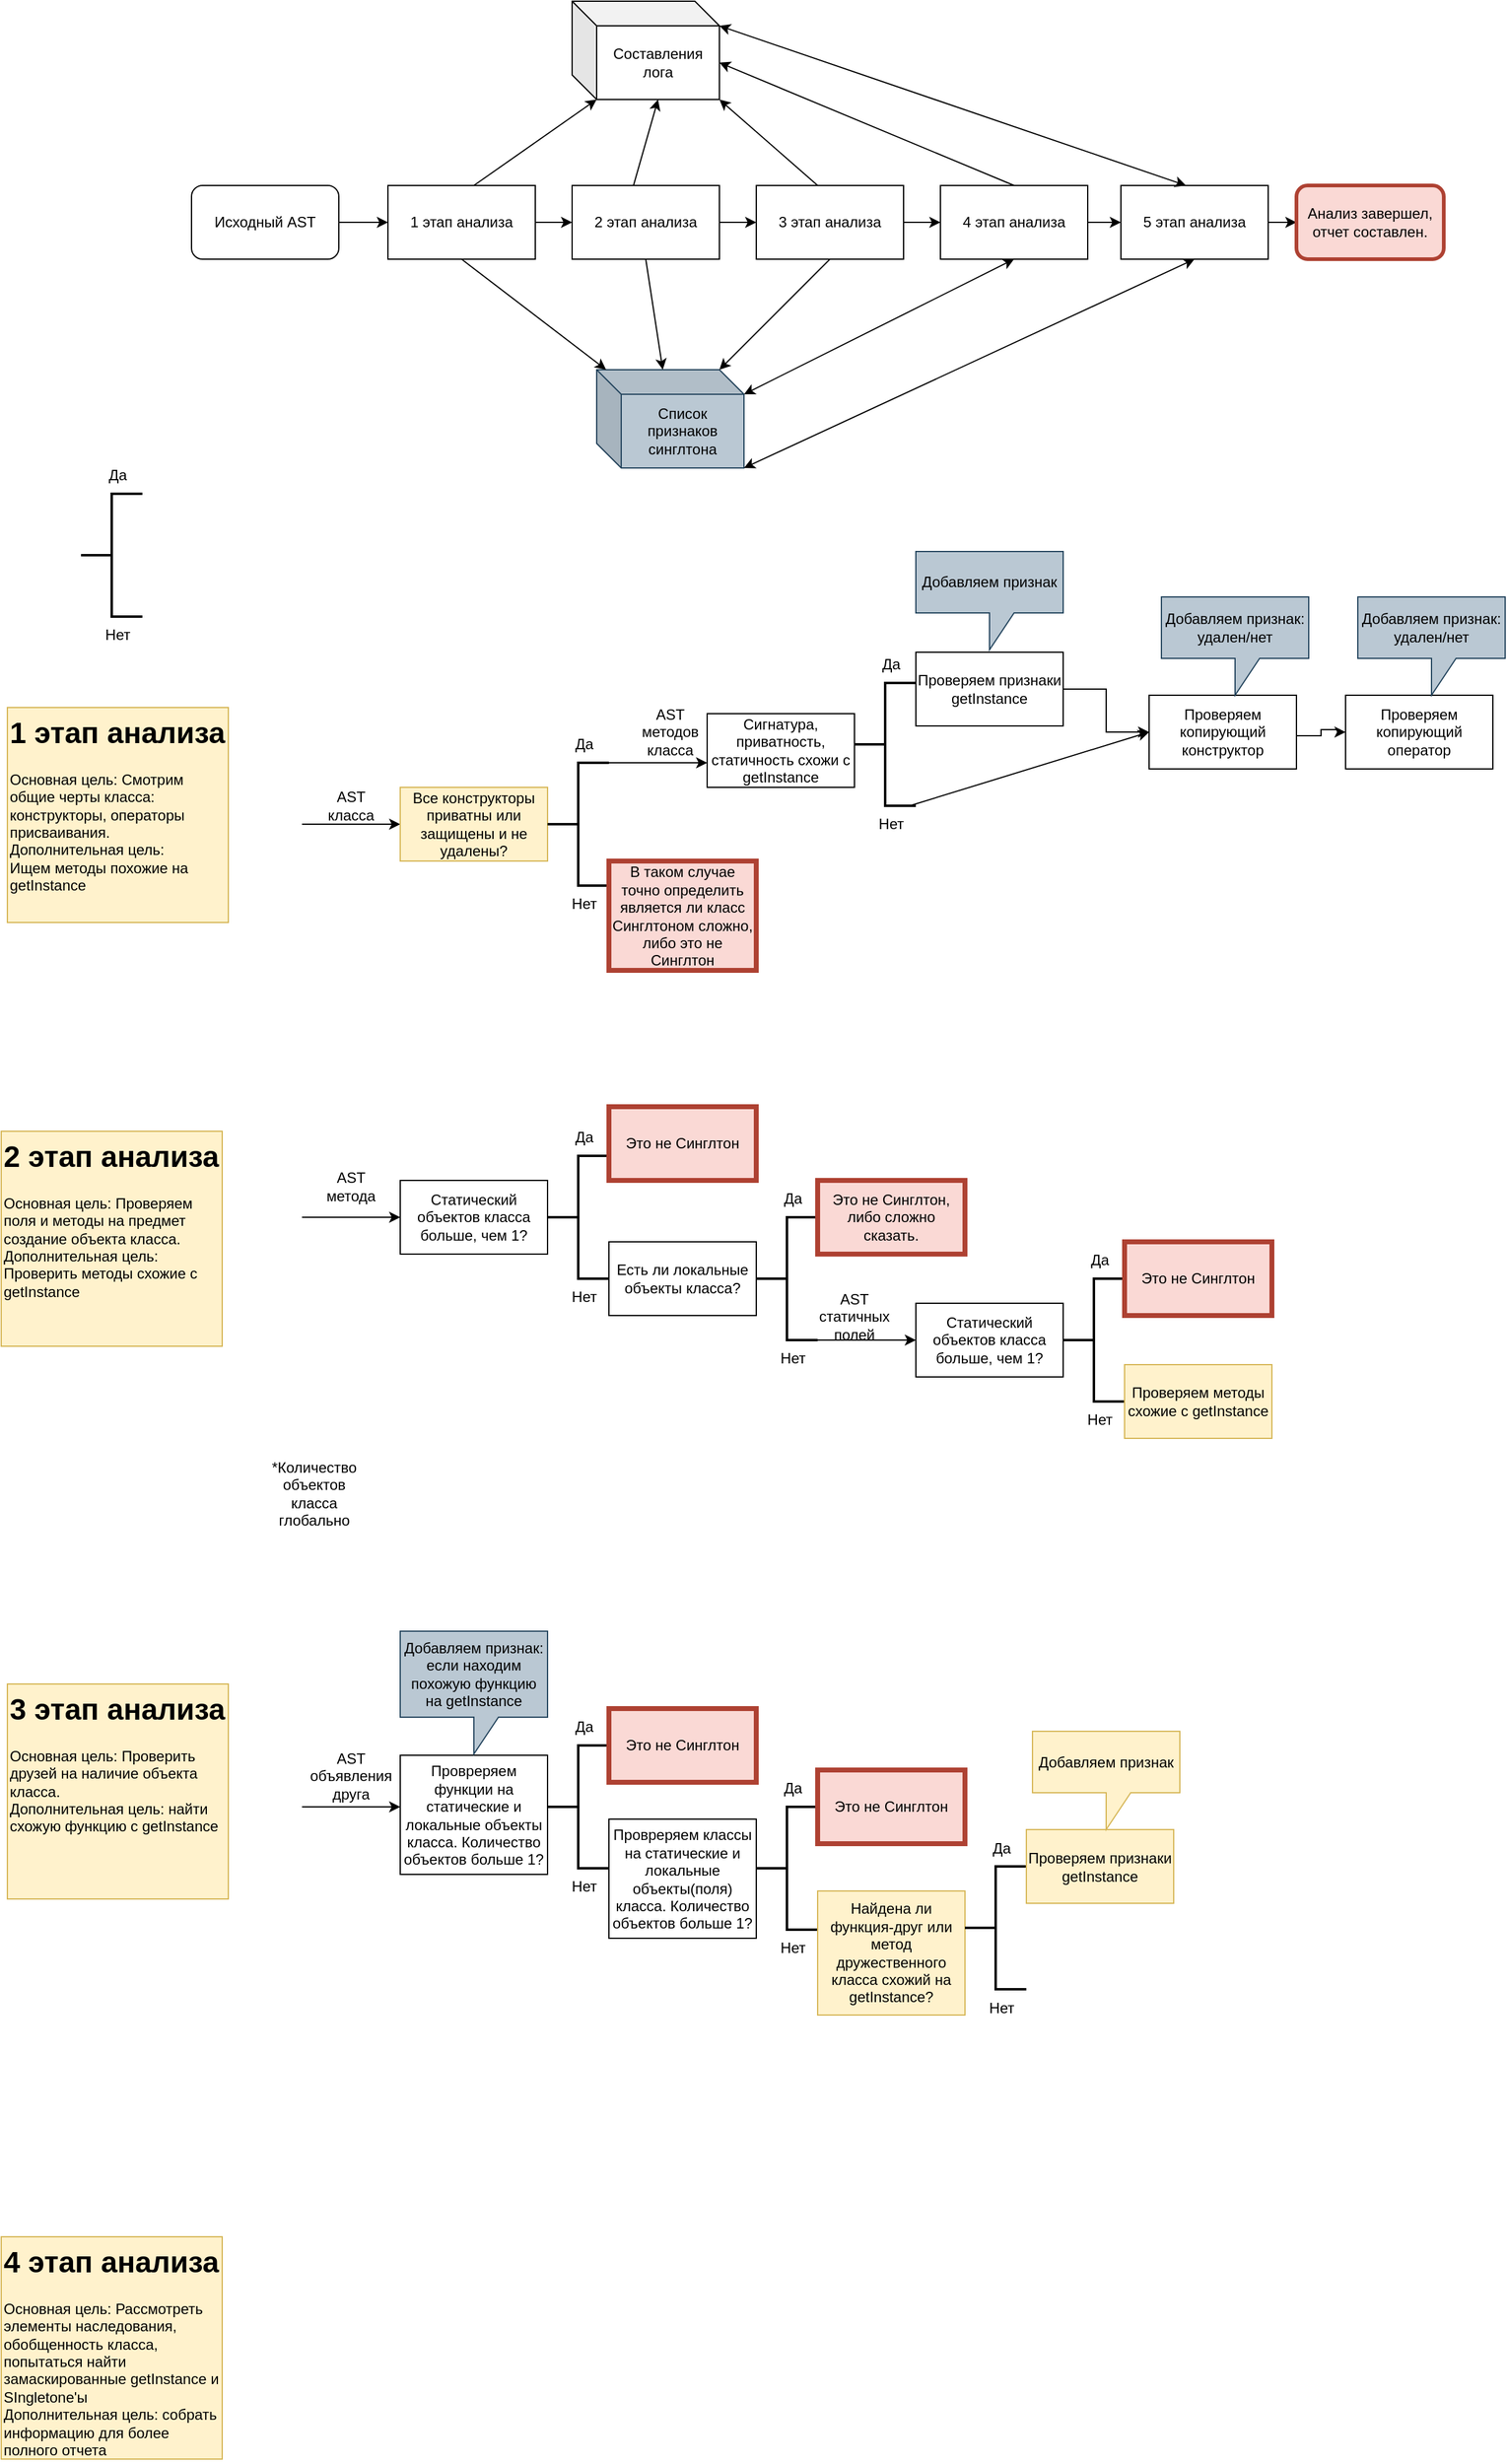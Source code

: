 <mxfile version="28.1.2">
  <diagram name="Страница — 1" id="4gzEwH-x4celyBJpQ0oq">
    <mxGraphModel dx="1826" dy="765" grid="1" gridSize="10" guides="1" tooltips="1" connect="1" arrows="1" fold="1" page="0" pageScale="1" pageWidth="827" pageHeight="1169" math="0" shadow="0">
      <root>
        <mxCell id="0" />
        <mxCell id="1" parent="0" />
        <mxCell id="fUvLrTciA-M0m8CRBqld-6" value="" style="edgeStyle=orthogonalEdgeStyle;rounded=0;orthogonalLoop=1;jettySize=auto;html=1;" parent="1" source="fUvLrTciA-M0m8CRBqld-1" target="fUvLrTciA-M0m8CRBqld-2" edge="1">
          <mxGeometry relative="1" as="geometry" />
        </mxCell>
        <mxCell id="fUvLrTciA-M0m8CRBqld-1" value="Исходный AST" style="rounded=1;whiteSpace=wrap;html=1;" parent="1" vertex="1">
          <mxGeometry x="70" y="160" width="120" height="60" as="geometry" />
        </mxCell>
        <mxCell id="fUvLrTciA-M0m8CRBqld-7" value="" style="edgeStyle=orthogonalEdgeStyle;rounded=0;orthogonalLoop=1;jettySize=auto;html=1;" parent="1" source="fUvLrTciA-M0m8CRBqld-2" target="fUvLrTciA-M0m8CRBqld-3" edge="1">
          <mxGeometry relative="1" as="geometry" />
        </mxCell>
        <mxCell id="fUvLrTciA-M0m8CRBqld-2" value="1 этап анализа" style="rounded=0;whiteSpace=wrap;html=1;" parent="1" vertex="1">
          <mxGeometry x="230" y="160" width="120" height="60" as="geometry" />
        </mxCell>
        <mxCell id="fUvLrTciA-M0m8CRBqld-8" value="" style="edgeStyle=orthogonalEdgeStyle;rounded=0;orthogonalLoop=1;jettySize=auto;html=1;" parent="1" source="fUvLrTciA-M0m8CRBqld-3" target="fUvLrTciA-M0m8CRBqld-4" edge="1">
          <mxGeometry relative="1" as="geometry" />
        </mxCell>
        <mxCell id="fUvLrTciA-M0m8CRBqld-3" value="&lt;div&gt;2 этап анализа&lt;/div&gt;" style="rounded=0;whiteSpace=wrap;html=1;" parent="1" vertex="1">
          <mxGeometry x="380" y="160" width="120" height="60" as="geometry" />
        </mxCell>
        <mxCell id="fUvLrTciA-M0m8CRBqld-9" value="" style="edgeStyle=orthogonalEdgeStyle;rounded=0;orthogonalLoop=1;jettySize=auto;html=1;" parent="1" source="fUvLrTciA-M0m8CRBqld-4" target="fUvLrTciA-M0m8CRBqld-5" edge="1">
          <mxGeometry relative="1" as="geometry" />
        </mxCell>
        <mxCell id="fUvLrTciA-M0m8CRBqld-4" value="&lt;div&gt;3 этап анализа&lt;/div&gt;" style="rounded=0;whiteSpace=wrap;html=1;" parent="1" vertex="1">
          <mxGeometry x="530" y="160" width="120" height="60" as="geometry" />
        </mxCell>
        <mxCell id="fUvLrTciA-M0m8CRBqld-21" value="" style="edgeStyle=orthogonalEdgeStyle;rounded=0;orthogonalLoop=1;jettySize=auto;html=1;" parent="1" source="fUvLrTciA-M0m8CRBqld-5" target="fUvLrTciA-M0m8CRBqld-20" edge="1">
          <mxGeometry relative="1" as="geometry" />
        </mxCell>
        <mxCell id="fUvLrTciA-M0m8CRBqld-5" value="4 этап анализа" style="rounded=0;whiteSpace=wrap;html=1;" parent="1" vertex="1">
          <mxGeometry x="680" y="160" width="120" height="60" as="geometry" />
        </mxCell>
        <mxCell id="fUvLrTciA-M0m8CRBqld-10" value="Список признаков синглтона" style="shape=cube;whiteSpace=wrap;html=1;boundedLbl=1;backgroundOutline=1;darkOpacity=0.05;darkOpacity2=0.1;fillColor=#bac8d3;strokeColor=#23445d;" parent="1" vertex="1">
          <mxGeometry x="400" y="310" width="120" height="80" as="geometry" />
        </mxCell>
        <mxCell id="fUvLrTciA-M0m8CRBqld-11" value="" style="endArrow=classic;html=1;rounded=0;exitX=0.5;exitY=1;exitDx=0;exitDy=0;" parent="1" source="fUvLrTciA-M0m8CRBqld-2" target="fUvLrTciA-M0m8CRBqld-10" edge="1">
          <mxGeometry width="50" height="50" relative="1" as="geometry">
            <mxPoint x="300" y="330" as="sourcePoint" />
            <mxPoint x="350" y="280" as="targetPoint" />
          </mxGeometry>
        </mxCell>
        <mxCell id="fUvLrTciA-M0m8CRBqld-12" value="" style="endArrow=classic;html=1;rounded=0;exitX=0.5;exitY=1;exitDx=0;exitDy=0;" parent="1" source="fUvLrTciA-M0m8CRBqld-3" target="fUvLrTciA-M0m8CRBqld-10" edge="1">
          <mxGeometry width="50" height="50" relative="1" as="geometry">
            <mxPoint x="520" y="290" as="sourcePoint" />
            <mxPoint x="570" y="240" as="targetPoint" />
          </mxGeometry>
        </mxCell>
        <mxCell id="fUvLrTciA-M0m8CRBqld-13" value="" style="endArrow=classic;html=1;rounded=0;exitX=0.5;exitY=1;exitDx=0;exitDy=0;entryX=0;entryY=0;entryDx=100;entryDy=0;entryPerimeter=0;" parent="1" source="fUvLrTciA-M0m8CRBqld-4" target="fUvLrTciA-M0m8CRBqld-10" edge="1">
          <mxGeometry width="50" height="50" relative="1" as="geometry">
            <mxPoint x="560" y="310" as="sourcePoint" />
            <mxPoint x="610" y="260" as="targetPoint" />
          </mxGeometry>
        </mxCell>
        <mxCell id="fUvLrTciA-M0m8CRBqld-14" value="" style="endArrow=classic;startArrow=classic;html=1;rounded=0;entryX=0.5;entryY=1;entryDx=0;entryDy=0;exitX=0;exitY=0;exitDx=120;exitDy=20;exitPerimeter=0;" parent="1" source="fUvLrTciA-M0m8CRBqld-10" target="fUvLrTciA-M0m8CRBqld-5" edge="1">
          <mxGeometry width="50" height="50" relative="1" as="geometry">
            <mxPoint x="600" y="360" as="sourcePoint" />
            <mxPoint x="650" y="310" as="targetPoint" />
          </mxGeometry>
        </mxCell>
        <mxCell id="fUvLrTciA-M0m8CRBqld-15" value="Составления лога" style="shape=cube;whiteSpace=wrap;html=1;boundedLbl=1;backgroundOutline=1;darkOpacity=0.05;darkOpacity2=0.1;" parent="1" vertex="1">
          <mxGeometry x="380" y="10" width="120" height="80" as="geometry" />
        </mxCell>
        <mxCell id="fUvLrTciA-M0m8CRBqld-16" value="" style="endArrow=classic;html=1;rounded=0;entryX=0;entryY=0;entryDx=20;entryDy=80;entryPerimeter=0;" parent="1" target="fUvLrTciA-M0m8CRBqld-15" edge="1">
          <mxGeometry width="50" height="50" relative="1" as="geometry">
            <mxPoint x="300" y="160" as="sourcePoint" />
            <mxPoint x="350" y="110" as="targetPoint" />
          </mxGeometry>
        </mxCell>
        <mxCell id="fUvLrTciA-M0m8CRBqld-17" value="" style="endArrow=classic;html=1;rounded=0;entryX=0;entryY=0;entryDx=70;entryDy=80;entryPerimeter=0;" parent="1" target="fUvLrTciA-M0m8CRBqld-15" edge="1">
          <mxGeometry width="50" height="50" relative="1" as="geometry">
            <mxPoint x="430" y="160" as="sourcePoint" />
            <mxPoint x="530" y="90" as="targetPoint" />
          </mxGeometry>
        </mxCell>
        <mxCell id="fUvLrTciA-M0m8CRBqld-18" value="" style="endArrow=classic;html=1;rounded=0;entryX=1;entryY=1;entryDx=0;entryDy=0;entryPerimeter=0;" parent="1" target="fUvLrTciA-M0m8CRBqld-15" edge="1">
          <mxGeometry width="50" height="50" relative="1" as="geometry">
            <mxPoint x="580" y="160" as="sourcePoint" />
            <mxPoint x="600" y="90" as="targetPoint" />
          </mxGeometry>
        </mxCell>
        <mxCell id="fUvLrTciA-M0m8CRBqld-19" value="" style="endArrow=classic;html=1;rounded=0;entryX=0;entryY=0;entryDx=120;entryDy=50;entryPerimeter=0;" parent="1" target="fUvLrTciA-M0m8CRBqld-15" edge="1">
          <mxGeometry width="50" height="50" relative="1" as="geometry">
            <mxPoint x="740" y="160" as="sourcePoint" />
            <mxPoint x="760" y="90" as="targetPoint" />
          </mxGeometry>
        </mxCell>
        <mxCell id="SbZpYfy8iU4GfchqcEHP-36" value="" style="edgeStyle=orthogonalEdgeStyle;rounded=0;orthogonalLoop=1;jettySize=auto;html=1;" parent="1" source="fUvLrTciA-M0m8CRBqld-20" target="SbZpYfy8iU4GfchqcEHP-35" edge="1">
          <mxGeometry relative="1" as="geometry" />
        </mxCell>
        <mxCell id="fUvLrTciA-M0m8CRBqld-20" value="5 этап анализа" style="rounded=0;whiteSpace=wrap;html=1;" parent="1" vertex="1">
          <mxGeometry x="827" y="160" width="120" height="60" as="geometry" />
        </mxCell>
        <mxCell id="fUvLrTciA-M0m8CRBqld-22" value="" style="endArrow=classic;startArrow=classic;html=1;rounded=0;entryX=0;entryY=0;entryDx=120;entryDy=20;entryPerimeter=0;" parent="1" target="fUvLrTciA-M0m8CRBqld-15" edge="1">
          <mxGeometry width="50" height="50" relative="1" as="geometry">
            <mxPoint x="880" y="160" as="sourcePoint" />
            <mxPoint x="930" y="110" as="targetPoint" />
          </mxGeometry>
        </mxCell>
        <mxCell id="fUvLrTciA-M0m8CRBqld-23" value="" style="endArrow=classic;startArrow=classic;html=1;rounded=0;exitX=1;exitY=1;exitDx=0;exitDy=0;exitPerimeter=0;entryX=0.5;entryY=1;entryDx=0;entryDy=0;" parent="1" source="fUvLrTciA-M0m8CRBqld-10" target="fUvLrTciA-M0m8CRBqld-20" edge="1">
          <mxGeometry width="50" height="50" relative="1" as="geometry">
            <mxPoint x="630" y="380" as="sourcePoint" />
            <mxPoint x="680" y="330" as="targetPoint" />
          </mxGeometry>
        </mxCell>
        <mxCell id="fUvLrTciA-M0m8CRBqld-26" value="&lt;h1 style=&quot;margin-top: 0px;&quot;&gt;1 этап анализа&lt;/h1&gt;&lt;div&gt;Основная цель: Смотрим общие черты класса: конструкторы, операторы присваивания. &lt;br&gt;&lt;/div&gt;&lt;div&gt;Дополнительная цель:&lt;/div&gt;&lt;div&gt;Ищем методы похожие на getInstance&lt;/div&gt;" style="text;html=1;whiteSpace=wrap;overflow=hidden;rounded=0;fillColor=#fff2cc;strokeColor=#d6b656;" parent="1" vertex="1">
          <mxGeometry x="-80" y="585" width="180" height="175" as="geometry" />
        </mxCell>
        <mxCell id="fUvLrTciA-M0m8CRBqld-27" value="" style="endArrow=classic;html=1;rounded=0;" parent="1" edge="1">
          <mxGeometry width="50" height="50" relative="1" as="geometry">
            <mxPoint x="160" y="680" as="sourcePoint" />
            <mxPoint x="240" y="680" as="targetPoint" />
          </mxGeometry>
        </mxCell>
        <mxCell id="fUvLrTciA-M0m8CRBqld-28" value="AST класса" style="text;html=1;align=center;verticalAlign=middle;whiteSpace=wrap;rounded=0;" parent="1" vertex="1">
          <mxGeometry x="170" y="650" width="60" height="30" as="geometry" />
        </mxCell>
        <mxCell id="fUvLrTciA-M0m8CRBqld-29" value="" style="strokeWidth=2;html=1;shape=mxgraph.flowchart.annotation_2;align=left;labelPosition=right;pointerEvents=1;" parent="1" vertex="1">
          <mxGeometry x="-20" y="411" width="50" height="100" as="geometry" />
        </mxCell>
        <mxCell id="fUvLrTciA-M0m8CRBqld-30" value="Все конструкторы приватны или защищены и не удалены?" style="rounded=0;whiteSpace=wrap;html=1;fillColor=#fff2cc;strokeColor=#d6b656;" parent="1" vertex="1">
          <mxGeometry x="240" y="650" width="120" height="60" as="geometry" />
        </mxCell>
        <mxCell id="fUvLrTciA-M0m8CRBqld-31" value="Да" style="text;html=1;align=center;verticalAlign=middle;whiteSpace=wrap;rounded=0;" parent="1" vertex="1">
          <mxGeometry x="-20" y="381" width="60" height="30" as="geometry" />
        </mxCell>
        <mxCell id="fUvLrTciA-M0m8CRBqld-32" value="Нет" style="text;html=1;align=center;verticalAlign=middle;whiteSpace=wrap;rounded=0;" parent="1" vertex="1">
          <mxGeometry x="-20" y="511" width="60" height="30" as="geometry" />
        </mxCell>
        <mxCell id="fUvLrTciA-M0m8CRBqld-37" value="" style="strokeWidth=2;html=1;shape=mxgraph.flowchart.annotation_2;align=left;labelPosition=right;pointerEvents=1;" parent="1" vertex="1">
          <mxGeometry x="360" y="630" width="50" height="100" as="geometry" />
        </mxCell>
        <mxCell id="fUvLrTciA-M0m8CRBqld-38" value="Да" style="text;html=1;align=center;verticalAlign=middle;whiteSpace=wrap;rounded=0;" parent="1" vertex="1">
          <mxGeometry x="360" y="600" width="60" height="30" as="geometry" />
        </mxCell>
        <mxCell id="fUvLrTciA-M0m8CRBqld-39" value="Нет" style="text;html=1;align=center;verticalAlign=middle;whiteSpace=wrap;rounded=0;" parent="1" vertex="1">
          <mxGeometry x="360" y="730" width="60" height="30" as="geometry" />
        </mxCell>
        <mxCell id="fUvLrTciA-M0m8CRBqld-40" value="&lt;div&gt;В таком случае точно определить является ли класс Синглтоном сложно, либо это не Синглтон&lt;/div&gt;" style="rounded=0;whiteSpace=wrap;html=1;strokeWidth=4;fillColor=#fad9d5;strokeColor=#ae4132;" parent="1" vertex="1">
          <mxGeometry x="410" y="710" width="120" height="89" as="geometry" />
        </mxCell>
        <mxCell id="fUvLrTciA-M0m8CRBqld-42" value="" style="endArrow=classic;html=1;rounded=0;" parent="1" edge="1">
          <mxGeometry width="50" height="50" relative="1" as="geometry">
            <mxPoint x="400" y="630" as="sourcePoint" />
            <mxPoint x="490" y="630" as="targetPoint" />
          </mxGeometry>
        </mxCell>
        <mxCell id="fUvLrTciA-M0m8CRBqld-43" value="AST методов класса" style="text;html=1;align=center;verticalAlign=middle;whiteSpace=wrap;rounded=0;" parent="1" vertex="1">
          <mxGeometry x="430" y="590" width="60" height="30" as="geometry" />
        </mxCell>
        <mxCell id="fUvLrTciA-M0m8CRBqld-44" value="Сигнатура, приватность, статичность схожи с getInstance" style="rounded=0;whiteSpace=wrap;html=1;" parent="1" vertex="1">
          <mxGeometry x="490" y="590" width="120" height="60" as="geometry" />
        </mxCell>
        <mxCell id="fUvLrTciA-M0m8CRBqld-45" value="" style="strokeWidth=2;html=1;shape=mxgraph.flowchart.annotation_2;align=left;labelPosition=right;pointerEvents=1;" parent="1" vertex="1">
          <mxGeometry x="610" y="565" width="50" height="100" as="geometry" />
        </mxCell>
        <mxCell id="fUvLrTciA-M0m8CRBqld-46" value="Да" style="text;html=1;align=center;verticalAlign=middle;whiteSpace=wrap;rounded=0;" parent="1" vertex="1">
          <mxGeometry x="610" y="535" width="60" height="30" as="geometry" />
        </mxCell>
        <mxCell id="fUvLrTciA-M0m8CRBqld-47" value="Нет" style="text;html=1;align=center;verticalAlign=middle;whiteSpace=wrap;rounded=0;" parent="1" vertex="1">
          <mxGeometry x="610" y="665" width="60" height="30" as="geometry" />
        </mxCell>
        <mxCell id="SbZpYfy8iU4GfchqcEHP-4" value="" style="edgeStyle=orthogonalEdgeStyle;rounded=0;orthogonalLoop=1;jettySize=auto;html=1;" parent="1" source="SbZpYfy8iU4GfchqcEHP-1" target="SbZpYfy8iU4GfchqcEHP-2" edge="1">
          <mxGeometry relative="1" as="geometry" />
        </mxCell>
        <mxCell id="SbZpYfy8iU4GfchqcEHP-1" value="Проверяем признаки getInstance" style="rounded=0;whiteSpace=wrap;html=1;" parent="1" vertex="1">
          <mxGeometry x="660" y="540" width="120" height="60" as="geometry" />
        </mxCell>
        <mxCell id="SbZpYfy8iU4GfchqcEHP-12" value="" style="edgeStyle=orthogonalEdgeStyle;rounded=0;orthogonalLoop=1;jettySize=auto;html=1;entryX=0;entryY=0.5;entryDx=0;entryDy=0;" parent="1" target="SbZpYfy8iU4GfchqcEHP-9" edge="1">
          <mxGeometry relative="1" as="geometry">
            <mxPoint x="965" y="608" as="sourcePoint" />
            <mxPoint x="1005" y="608" as="targetPoint" />
            <Array as="points">
              <mxPoint x="990" y="608" />
              <mxPoint x="990" y="603" />
              <mxPoint x="1005" y="603" />
              <mxPoint x="1005" y="605" />
            </Array>
          </mxGeometry>
        </mxCell>
        <mxCell id="SbZpYfy8iU4GfchqcEHP-2" value="Проверяем копирующий конструктор" style="rounded=0;whiteSpace=wrap;html=1;" parent="1" vertex="1">
          <mxGeometry x="850" y="575" width="120" height="60" as="geometry" />
        </mxCell>
        <mxCell id="SbZpYfy8iU4GfchqcEHP-3" value="Добавляем признак" style="shape=callout;whiteSpace=wrap;html=1;perimeter=calloutPerimeter;fillColor=#bac8d3;strokeColor=#23445d;" parent="1" vertex="1">
          <mxGeometry x="660" y="458" width="120" height="80" as="geometry" />
        </mxCell>
        <mxCell id="SbZpYfy8iU4GfchqcEHP-6" value="" style="endArrow=classic;html=1;rounded=0;exitX=0.75;exitY=0;exitDx=0;exitDy=0;entryX=0;entryY=0.5;entryDx=0;entryDy=0;" parent="1" source="fUvLrTciA-M0m8CRBqld-47" target="SbZpYfy8iU4GfchqcEHP-2" edge="1">
          <mxGeometry width="50" height="50" relative="1" as="geometry">
            <mxPoint x="660" y="665" as="sourcePoint" />
            <mxPoint x="730.711" y="615" as="targetPoint" />
          </mxGeometry>
        </mxCell>
        <mxCell id="SbZpYfy8iU4GfchqcEHP-7" value="&lt;div&gt;Добавляем признак:&lt;/div&gt;&lt;div&gt;удален/нет&lt;/div&gt;" style="shape=callout;whiteSpace=wrap;html=1;perimeter=calloutPerimeter;fillColor=#bac8d3;strokeColor=#23445d;" parent="1" vertex="1">
          <mxGeometry x="860" y="495" width="120" height="80" as="geometry" />
        </mxCell>
        <mxCell id="SbZpYfy8iU4GfchqcEHP-9" value="Проверяем копирующий оператор" style="rounded=0;whiteSpace=wrap;html=1;" parent="1" vertex="1">
          <mxGeometry x="1010" y="575" width="120" height="60" as="geometry" />
        </mxCell>
        <mxCell id="SbZpYfy8iU4GfchqcEHP-10" value="&lt;div&gt;Добавляем признак:&lt;/div&gt;&lt;div&gt;удален/нет&lt;/div&gt;" style="shape=callout;whiteSpace=wrap;html=1;perimeter=calloutPerimeter;fillColor=#bac8d3;strokeColor=#23445d;" parent="1" vertex="1">
          <mxGeometry x="1020" y="495" width="120" height="80" as="geometry" />
        </mxCell>
        <mxCell id="SbZpYfy8iU4GfchqcEHP-13" value="&lt;h1 style=&quot;margin-top: 0px;&quot;&gt;2 этап анализа&lt;/h1&gt;&lt;div&gt;Основная цель: Проверяем поля и методы на предмет создание объекта класса.&lt;/div&gt;&lt;div&gt;Дополнительная цель: Проверить методы схожие с getInstance&lt;/div&gt;&lt;div&gt;&lt;br&gt;&lt;/div&gt;" style="text;html=1;whiteSpace=wrap;overflow=hidden;rounded=0;fillColor=#fff2cc;strokeColor=#d6b656;" parent="1" vertex="1">
          <mxGeometry x="-85" y="930" width="180" height="175" as="geometry" />
        </mxCell>
        <mxCell id="SbZpYfy8iU4GfchqcEHP-14" value="" style="endArrow=classic;html=1;rounded=0;" parent="1" edge="1">
          <mxGeometry width="50" height="50" relative="1" as="geometry">
            <mxPoint x="160" y="1000" as="sourcePoint" />
            <mxPoint x="240" y="1000" as="targetPoint" />
          </mxGeometry>
        </mxCell>
        <mxCell id="SbZpYfy8iU4GfchqcEHP-15" value="AST метода" style="text;html=1;align=center;verticalAlign=middle;whiteSpace=wrap;rounded=0;" parent="1" vertex="1">
          <mxGeometry x="170" y="960" width="60" height="30" as="geometry" />
        </mxCell>
        <mxCell id="SbZpYfy8iU4GfchqcEHP-16" value="Статический объектов класса больше, чем 1?" style="rounded=0;whiteSpace=wrap;html=1;" parent="1" vertex="1">
          <mxGeometry x="240" y="970" width="120" height="60" as="geometry" />
        </mxCell>
        <mxCell id="SbZpYfy8iU4GfchqcEHP-17" value="" style="strokeWidth=2;html=1;shape=mxgraph.flowchart.annotation_2;align=left;labelPosition=right;pointerEvents=1;" parent="1" vertex="1">
          <mxGeometry x="360" y="950" width="50" height="100" as="geometry" />
        </mxCell>
        <mxCell id="SbZpYfy8iU4GfchqcEHP-18" value="Да" style="text;html=1;align=center;verticalAlign=middle;whiteSpace=wrap;rounded=0;" parent="1" vertex="1">
          <mxGeometry x="360" y="920" width="60" height="30" as="geometry" />
        </mxCell>
        <mxCell id="SbZpYfy8iU4GfchqcEHP-19" value="Нет" style="text;html=1;align=center;verticalAlign=middle;whiteSpace=wrap;rounded=0;" parent="1" vertex="1">
          <mxGeometry x="360" y="1050" width="60" height="30" as="geometry" />
        </mxCell>
        <mxCell id="SbZpYfy8iU4GfchqcEHP-20" value="Это не Синглтон" style="rounded=0;whiteSpace=wrap;html=1;strokeWidth=4;fillColor=#fad9d5;strokeColor=#ae4132;" parent="1" vertex="1">
          <mxGeometry x="410" y="910" width="120" height="60" as="geometry" />
        </mxCell>
        <mxCell id="SbZpYfy8iU4GfchqcEHP-21" value="Есть ли локальные объекты класса?" style="rounded=0;whiteSpace=wrap;html=1;" parent="1" vertex="1">
          <mxGeometry x="410" y="1020" width="120" height="60" as="geometry" />
        </mxCell>
        <mxCell id="SbZpYfy8iU4GfchqcEHP-22" value="" style="strokeWidth=2;html=1;shape=mxgraph.flowchart.annotation_2;align=left;labelPosition=right;pointerEvents=1;" parent="1" vertex="1">
          <mxGeometry x="530" y="1000" width="50" height="100" as="geometry" />
        </mxCell>
        <mxCell id="SbZpYfy8iU4GfchqcEHP-23" value="Да" style="text;html=1;align=center;verticalAlign=middle;whiteSpace=wrap;rounded=0;" parent="1" vertex="1">
          <mxGeometry x="530" y="970" width="60" height="30" as="geometry" />
        </mxCell>
        <mxCell id="SbZpYfy8iU4GfchqcEHP-24" value="Нет" style="text;html=1;align=center;verticalAlign=middle;whiteSpace=wrap;rounded=0;" parent="1" vertex="1">
          <mxGeometry x="530" y="1100" width="60" height="30" as="geometry" />
        </mxCell>
        <mxCell id="SbZpYfy8iU4GfchqcEHP-25" value="Это не Синглтон, либо сложно сказать." style="rounded=0;whiteSpace=wrap;html=1;strokeWidth=4;fillColor=#fad9d5;strokeColor=#ae4132;" parent="1" vertex="1">
          <mxGeometry x="580" y="970" width="120" height="60" as="geometry" />
        </mxCell>
        <mxCell id="SbZpYfy8iU4GfchqcEHP-26" value="" style="endArrow=classic;html=1;rounded=0;" parent="1" edge="1">
          <mxGeometry width="50" height="50" relative="1" as="geometry">
            <mxPoint x="580" y="1100" as="sourcePoint" />
            <mxPoint x="660" y="1100" as="targetPoint" />
          </mxGeometry>
        </mxCell>
        <mxCell id="SbZpYfy8iU4GfchqcEHP-27" value="AST статичных полей" style="text;html=1;align=center;verticalAlign=middle;whiteSpace=wrap;rounded=0;" parent="1" vertex="1">
          <mxGeometry x="580" y="1066" width="60" height="30" as="geometry" />
        </mxCell>
        <mxCell id="SbZpYfy8iU4GfchqcEHP-28" value="Статический объектов класса больше, чем 1?" style="rounded=0;whiteSpace=wrap;html=1;" parent="1" vertex="1">
          <mxGeometry x="660" y="1070" width="120" height="60" as="geometry" />
        </mxCell>
        <mxCell id="SbZpYfy8iU4GfchqcEHP-29" value="" style="strokeWidth=2;html=1;shape=mxgraph.flowchart.annotation_2;align=left;labelPosition=right;pointerEvents=1;" parent="1" vertex="1">
          <mxGeometry x="780" y="1050" width="50" height="100" as="geometry" />
        </mxCell>
        <mxCell id="SbZpYfy8iU4GfchqcEHP-30" value="Да" style="text;html=1;align=center;verticalAlign=middle;whiteSpace=wrap;rounded=0;" parent="1" vertex="1">
          <mxGeometry x="780" y="1020" width="60" height="30" as="geometry" />
        </mxCell>
        <mxCell id="SbZpYfy8iU4GfchqcEHP-31" value="Нет" style="text;html=1;align=center;verticalAlign=middle;whiteSpace=wrap;rounded=0;" parent="1" vertex="1">
          <mxGeometry x="780" y="1150" width="60" height="30" as="geometry" />
        </mxCell>
        <mxCell id="SbZpYfy8iU4GfchqcEHP-33" value="Это не Синглтон" style="rounded=0;whiteSpace=wrap;html=1;strokeWidth=4;fillColor=#fad9d5;strokeColor=#ae4132;" parent="1" vertex="1">
          <mxGeometry x="830" y="1020" width="120" height="60" as="geometry" />
        </mxCell>
        <mxCell id="SbZpYfy8iU4GfchqcEHP-34" value="Проверяем методы схожие с getInstance" style="rounded=0;whiteSpace=wrap;html=1;fillColor=#fff2cc;strokeColor=#d6b656;" parent="1" vertex="1">
          <mxGeometry x="830" y="1120" width="120" height="60" as="geometry" />
        </mxCell>
        <mxCell id="SbZpYfy8iU4GfchqcEHP-35" value="Анализ завершел, отчет составлен." style="rounded=1;whiteSpace=wrap;html=1;fillColor=#fad9d5;strokeColor=#ae4132;strokeWidth=3;" parent="1" vertex="1">
          <mxGeometry x="970" y="160" width="120" height="60" as="geometry" />
        </mxCell>
        <mxCell id="SbZpYfy8iU4GfchqcEHP-37" value="&lt;h1 style=&quot;margin-top: 0px;&quot;&gt;3 этап анализа&lt;/h1&gt;&lt;div&gt;Основная цель: Проверить друзей на наличие объекта класса.&lt;/div&gt;&lt;div&gt;Дополнительная цель: найти схожую функцию с getInstance&lt;/div&gt;&lt;div&gt;&lt;br&gt;&lt;/div&gt;" style="text;html=1;whiteSpace=wrap;overflow=hidden;rounded=0;fillColor=#fff2cc;strokeColor=#d6b656;" parent="1" vertex="1">
          <mxGeometry x="-80" y="1380" width="180" height="175" as="geometry" />
        </mxCell>
        <mxCell id="SbZpYfy8iU4GfchqcEHP-38" value="" style="endArrow=classic;html=1;rounded=0;" parent="1" edge="1">
          <mxGeometry width="50" height="50" relative="1" as="geometry">
            <mxPoint x="160" y="1480" as="sourcePoint" />
            <mxPoint x="240" y="1480" as="targetPoint" />
          </mxGeometry>
        </mxCell>
        <mxCell id="SbZpYfy8iU4GfchqcEHP-39" value="AST объявления друга" style="text;html=1;align=center;verticalAlign=middle;whiteSpace=wrap;rounded=0;" parent="1" vertex="1">
          <mxGeometry x="170" y="1440" width="60" height="30" as="geometry" />
        </mxCell>
        <mxCell id="SbZpYfy8iU4GfchqcEHP-40" value="Провреряем функции на статические и локальные объекты класса. Количество объектов больше 1?" style="rounded=0;whiteSpace=wrap;html=1;" parent="1" vertex="1">
          <mxGeometry x="240" y="1438" width="120" height="97" as="geometry" />
        </mxCell>
        <mxCell id="SbZpYfy8iU4GfchqcEHP-41" value="" style="strokeWidth=2;html=1;shape=mxgraph.flowchart.annotation_2;align=left;labelPosition=right;pointerEvents=1;" parent="1" vertex="1">
          <mxGeometry x="360" y="1430" width="50" height="100" as="geometry" />
        </mxCell>
        <mxCell id="SbZpYfy8iU4GfchqcEHP-42" value="Да" style="text;html=1;align=center;verticalAlign=middle;whiteSpace=wrap;rounded=0;" parent="1" vertex="1">
          <mxGeometry x="360" y="1400" width="60" height="30" as="geometry" />
        </mxCell>
        <mxCell id="SbZpYfy8iU4GfchqcEHP-43" value="Нет" style="text;html=1;align=center;verticalAlign=middle;whiteSpace=wrap;rounded=0;" parent="1" vertex="1">
          <mxGeometry x="360" y="1530" width="60" height="30" as="geometry" />
        </mxCell>
        <mxCell id="SbZpYfy8iU4GfchqcEHP-44" value="Это не Синглтон" style="rounded=0;whiteSpace=wrap;html=1;strokeWidth=4;fillColor=#fad9d5;strokeColor=#ae4132;" parent="1" vertex="1">
          <mxGeometry x="410" y="1400" width="120" height="60" as="geometry" />
        </mxCell>
        <mxCell id="SbZpYfy8iU4GfchqcEHP-45" value="Провреряем классы на статические и локальные объекты(поля) класса. Количество объектов больше 1?" style="rounded=0;whiteSpace=wrap;html=1;" parent="1" vertex="1">
          <mxGeometry x="410" y="1490" width="120" height="97" as="geometry" />
        </mxCell>
        <mxCell id="SbZpYfy8iU4GfchqcEHP-46" value="" style="strokeWidth=2;html=1;shape=mxgraph.flowchart.annotation_2;align=left;labelPosition=right;pointerEvents=1;" parent="1" vertex="1">
          <mxGeometry x="530" y="1480" width="50" height="100" as="geometry" />
        </mxCell>
        <mxCell id="SbZpYfy8iU4GfchqcEHP-47" value="Да" style="text;html=1;align=center;verticalAlign=middle;whiteSpace=wrap;rounded=0;" parent="1" vertex="1">
          <mxGeometry x="530" y="1450" width="60" height="30" as="geometry" />
        </mxCell>
        <mxCell id="SbZpYfy8iU4GfchqcEHP-48" value="Нет" style="text;html=1;align=center;verticalAlign=middle;whiteSpace=wrap;rounded=0;" parent="1" vertex="1">
          <mxGeometry x="530" y="1580" width="60" height="30" as="geometry" />
        </mxCell>
        <mxCell id="SbZpYfy8iU4GfchqcEHP-49" value="Это не Синглтон" style="rounded=0;whiteSpace=wrap;html=1;strokeWidth=4;fillColor=#fad9d5;strokeColor=#ae4132;" parent="1" vertex="1">
          <mxGeometry x="580" y="1450" width="120" height="60" as="geometry" />
        </mxCell>
        <mxCell id="SbZpYfy8iU4GfchqcEHP-50" value="*Количество объектов класса глобально" style="text;html=1;align=center;verticalAlign=middle;whiteSpace=wrap;rounded=0;" parent="1" vertex="1">
          <mxGeometry x="140" y="1210" width="60" height="30" as="geometry" />
        </mxCell>
        <mxCell id="SbZpYfy8iU4GfchqcEHP-51" value="Найдена ли функция-друг или метод дружественного класса схожий на getInstance?" style="rounded=0;whiteSpace=wrap;html=1;fillColor=#fff2cc;strokeColor=#d6b656;" parent="1" vertex="1">
          <mxGeometry x="580" y="1548.5" width="120" height="101" as="geometry" />
        </mxCell>
        <mxCell id="SbZpYfy8iU4GfchqcEHP-52" value="&lt;div&gt;Добавляем признак:&lt;/div&gt;&lt;div&gt;если находим похожую функцию на getInstance&lt;/div&gt;" style="shape=callout;whiteSpace=wrap;html=1;perimeter=calloutPerimeter;fillColor=#bac8d3;strokeColor=#23445d;" parent="1" vertex="1">
          <mxGeometry x="240" y="1337" width="120" height="100" as="geometry" />
        </mxCell>
        <mxCell id="SbZpYfy8iU4GfchqcEHP-53" value="" style="strokeWidth=2;html=1;shape=mxgraph.flowchart.annotation_2;align=left;labelPosition=right;pointerEvents=1;" parent="1" vertex="1">
          <mxGeometry x="700" y="1528.5" width="50" height="100" as="geometry" />
        </mxCell>
        <mxCell id="SbZpYfy8iU4GfchqcEHP-54" value="Да" style="text;html=1;align=center;verticalAlign=middle;whiteSpace=wrap;rounded=0;" parent="1" vertex="1">
          <mxGeometry x="700" y="1498.5" width="60" height="30" as="geometry" />
        </mxCell>
        <mxCell id="SbZpYfy8iU4GfchqcEHP-55" value="Нет" style="text;html=1;align=center;verticalAlign=middle;whiteSpace=wrap;rounded=0;" parent="1" vertex="1">
          <mxGeometry x="700" y="1628.5" width="60" height="30" as="geometry" />
        </mxCell>
        <mxCell id="SbZpYfy8iU4GfchqcEHP-56" value="Проверяем признаки getInstance" style="rounded=0;whiteSpace=wrap;html=1;fillColor=#fff2cc;strokeColor=#d6b656;" parent="1" vertex="1">
          <mxGeometry x="750" y="1498.5" width="120" height="60" as="geometry" />
        </mxCell>
        <mxCell id="SbZpYfy8iU4GfchqcEHP-57" value="Добавляем признак" style="shape=callout;whiteSpace=wrap;html=1;perimeter=calloutPerimeter;fillColor=#fff2cc;strokeColor=#d6b656;" parent="1" vertex="1">
          <mxGeometry x="755" y="1418.5" width="120" height="80" as="geometry" />
        </mxCell>
        <mxCell id="piuhwEUwTsL03-6AZ8m6-1" value="&lt;h1 style=&quot;margin-top: 0px;&quot;&gt;4 этап анализа&lt;/h1&gt;&lt;div&gt;Основная цель: Рассмотреть элементы наследования, обобщенность класса, попытаться найти замаскированные getInstance и SIngletone&#39;ы&lt;/div&gt;&lt;div&gt;Дополнительная цель: собрать информацию для более полного отчета&lt;/div&gt;&lt;div&gt;&lt;br&gt;&lt;/div&gt;" style="text;html=1;whiteSpace=wrap;overflow=hidden;rounded=0;fillColor=#fff2cc;strokeColor=#d6b656;" vertex="1" parent="1">
          <mxGeometry x="-85" y="1830" width="180" height="181" as="geometry" />
        </mxCell>
      </root>
    </mxGraphModel>
  </diagram>
</mxfile>

